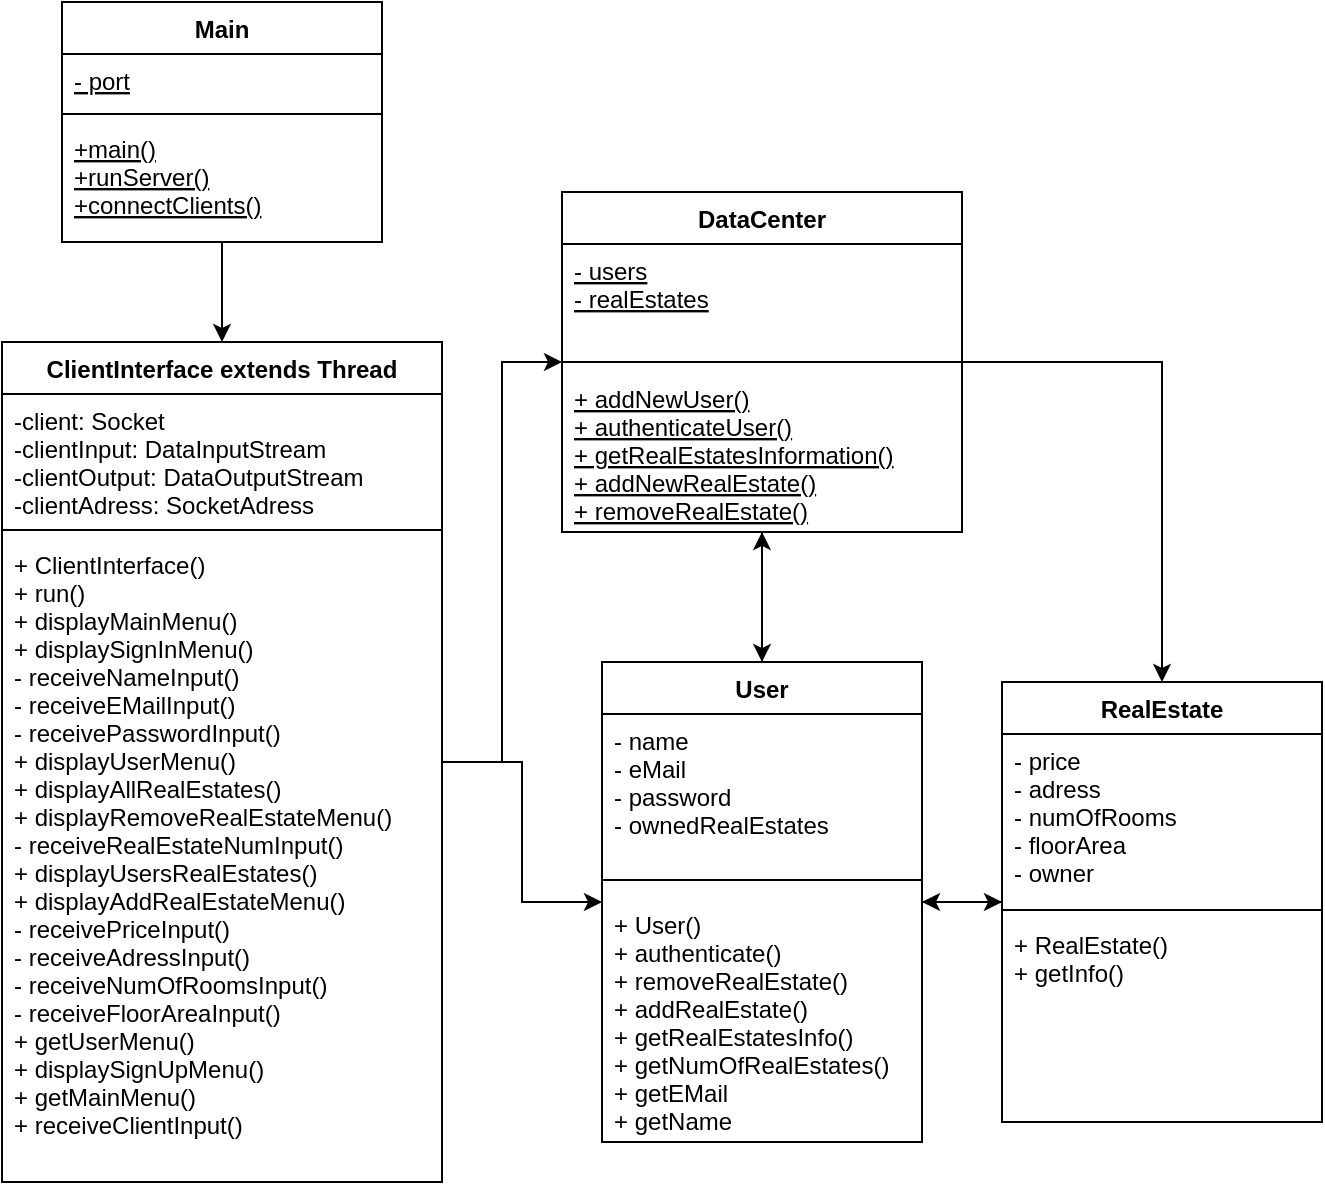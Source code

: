<mxfile version="13.9.9" type="device"><diagram id="7ylTmlViLdBZyy-ratO3" name="Page-1"><mxGraphModel dx="1086" dy="806" grid="1" gridSize="10" guides="1" tooltips="1" connect="1" arrows="1" fold="1" page="1" pageScale="1" pageWidth="850" pageHeight="1100" math="0" shadow="0"><root><mxCell id="0"/><mxCell id="1" parent="0"/><mxCell id="ul5ZDdfMionyKRLc5kxO-14" style="edgeStyle=orthogonalEdgeStyle;rounded=0;orthogonalLoop=1;jettySize=auto;html=1;" parent="1" source="hi_FXAqxv4JR-hP9kOLW-1" target="hi_FXAqxv4JR-hP9kOLW-5" edge="1"><mxGeometry relative="1" as="geometry"/></mxCell><mxCell id="hi_FXAqxv4JR-hP9kOLW-1" value="Main" style="swimlane;fontStyle=1;align=center;verticalAlign=top;childLayout=stackLayout;horizontal=1;startSize=26;horizontalStack=0;resizeParent=1;resizeParentMax=0;resizeLast=0;collapsible=1;marginBottom=0;" parent="1" vertex="1"><mxGeometry x="170" y="370" width="160" height="120" as="geometry"/></mxCell><mxCell id="hi_FXAqxv4JR-hP9kOLW-2" value="- port" style="text;strokeColor=none;fillColor=none;align=left;verticalAlign=top;spacingLeft=4;spacingRight=4;overflow=hidden;rotatable=0;points=[[0,0.5],[1,0.5]];portConstraint=eastwest;fontStyle=4" parent="hi_FXAqxv4JR-hP9kOLW-1" vertex="1"><mxGeometry y="26" width="160" height="26" as="geometry"/></mxCell><mxCell id="hi_FXAqxv4JR-hP9kOLW-3" value="" style="line;strokeWidth=1;fillColor=none;align=left;verticalAlign=middle;spacingTop=-1;spacingLeft=3;spacingRight=3;rotatable=0;labelPosition=right;points=[];portConstraint=eastwest;" parent="hi_FXAqxv4JR-hP9kOLW-1" vertex="1"><mxGeometry y="52" width="160" height="8" as="geometry"/></mxCell><mxCell id="hi_FXAqxv4JR-hP9kOLW-4" value="+main()&#10;+runServer()&#10;+connectClients()&#10;" style="text;strokeColor=none;fillColor=none;align=left;verticalAlign=top;spacingLeft=4;spacingRight=4;overflow=hidden;rotatable=0;points=[[0,0.5],[1,0.5]];portConstraint=eastwest;fontStyle=4" parent="hi_FXAqxv4JR-hP9kOLW-1" vertex="1"><mxGeometry y="60" width="160" height="60" as="geometry"/></mxCell><mxCell id="ul5ZDdfMionyKRLc5kxO-16" style="edgeStyle=orthogonalEdgeStyle;rounded=0;orthogonalLoop=1;jettySize=auto;html=1;" parent="1" source="hi_FXAqxv4JR-hP9kOLW-5" target="hi_FXAqxv4JR-hP9kOLW-13" edge="1"><mxGeometry relative="1" as="geometry"/></mxCell><mxCell id="ul5ZDdfMionyKRLc5kxO-17" style="edgeStyle=orthogonalEdgeStyle;rounded=0;orthogonalLoop=1;jettySize=auto;html=1;" parent="1" source="hi_FXAqxv4JR-hP9kOLW-5" target="hi_FXAqxv4JR-hP9kOLW-9" edge="1"><mxGeometry relative="1" as="geometry"/></mxCell><mxCell id="hi_FXAqxv4JR-hP9kOLW-5" value="ClientInterface extends Thread" style="swimlane;fontStyle=1;align=center;verticalAlign=top;childLayout=stackLayout;horizontal=1;startSize=26;horizontalStack=0;resizeParent=1;resizeParentMax=0;resizeLast=0;collapsible=1;marginBottom=0;" parent="1" vertex="1"><mxGeometry x="140" y="540" width="220" height="420" as="geometry"/></mxCell><mxCell id="hi_FXAqxv4JR-hP9kOLW-6" value="-client: Socket&#10;-clientInput: DataInputStream&#10;-clientOutput: DataOutputStream&#10;-clientAdress: SocketAdress&#10;" style="text;strokeColor=none;fillColor=none;align=left;verticalAlign=top;spacingLeft=4;spacingRight=4;overflow=hidden;rotatable=0;points=[[0,0.5],[1,0.5]];portConstraint=eastwest;" parent="hi_FXAqxv4JR-hP9kOLW-5" vertex="1"><mxGeometry y="26" width="220" height="64" as="geometry"/></mxCell><mxCell id="hi_FXAqxv4JR-hP9kOLW-7" value="" style="line;strokeWidth=1;fillColor=none;align=left;verticalAlign=middle;spacingTop=-1;spacingLeft=3;spacingRight=3;rotatable=0;labelPosition=right;points=[];portConstraint=eastwest;" parent="hi_FXAqxv4JR-hP9kOLW-5" vertex="1"><mxGeometry y="90" width="220" height="8" as="geometry"/></mxCell><mxCell id="hi_FXAqxv4JR-hP9kOLW-8" value="+ ClientInterface()&#10;+ run()&#10;+ displayMainMenu()&#10;+ displaySignInMenu()&#10;- receiveNameInput()&#10;- receiveEMailInput()&#10;- receivePasswordInput()&#10;+ displayUserMenu()&#10;+ displayAllRealEstates()&#10;+ displayRemoveRealEstateMenu()&#10;- receiveRealEstateNumInput()&#10;+ displayUsersRealEstates()&#10;+ displayAddRealEstateMenu()&#10;- receivePriceInput()&#10;- receiveAdressInput()&#10;- receiveNumOfRoomsInput()&#10;- receiveFloorAreaInput()&#10;+ getUserMenu()&#10;+ displaySignUpMenu()&#10;+ getMainMenu()&#10;+ receiveClientInput()&#10;" style="text;strokeColor=none;fillColor=none;align=left;verticalAlign=top;spacingLeft=4;spacingRight=4;overflow=hidden;rotatable=0;points=[[0,0.5],[1,0.5]];portConstraint=eastwest;" parent="hi_FXAqxv4JR-hP9kOLW-5" vertex="1"><mxGeometry y="98" width="220" height="322" as="geometry"/></mxCell><mxCell id="ul5ZDdfMionyKRLc5kxO-18" style="edgeStyle=orthogonalEdgeStyle;rounded=0;orthogonalLoop=1;jettySize=auto;html=1;" parent="1" source="hi_FXAqxv4JR-hP9kOLW-9" target="ul5ZDdfMionyKRLc5kxO-1" edge="1"><mxGeometry relative="1" as="geometry"/></mxCell><mxCell id="ul5ZDdfMionyKRLc5kxO-19" style="edgeStyle=orthogonalEdgeStyle;rounded=0;orthogonalLoop=1;jettySize=auto;html=1;" parent="1" source="hi_FXAqxv4JR-hP9kOLW-9" target="hi_FXAqxv4JR-hP9kOLW-13" edge="1"><mxGeometry relative="1" as="geometry"/></mxCell><mxCell id="hi_FXAqxv4JR-hP9kOLW-9" value="User" style="swimlane;fontStyle=1;align=center;verticalAlign=top;childLayout=stackLayout;horizontal=1;startSize=26;horizontalStack=0;resizeParent=1;resizeParentMax=0;resizeLast=0;collapsible=1;marginBottom=0;" parent="1" vertex="1"><mxGeometry x="440" y="700" width="160" height="240" as="geometry"/></mxCell><mxCell id="hi_FXAqxv4JR-hP9kOLW-10" value="- name&#10;- eMail&#10;- password&#10;- ownedRealEstates&#10;" style="text;strokeColor=none;fillColor=none;align=left;verticalAlign=top;spacingLeft=4;spacingRight=4;overflow=hidden;rotatable=0;points=[[0,0.5],[1,0.5]];portConstraint=eastwest;" parent="hi_FXAqxv4JR-hP9kOLW-9" vertex="1"><mxGeometry y="26" width="160" height="74" as="geometry"/></mxCell><mxCell id="hi_FXAqxv4JR-hP9kOLW-11" value="" style="line;strokeWidth=1;fillColor=none;align=left;verticalAlign=middle;spacingTop=-1;spacingLeft=3;spacingRight=3;rotatable=0;labelPosition=right;points=[];portConstraint=eastwest;" parent="hi_FXAqxv4JR-hP9kOLW-9" vertex="1"><mxGeometry y="100" width="160" height="18" as="geometry"/></mxCell><mxCell id="hi_FXAqxv4JR-hP9kOLW-12" value="+ User()&#10;+ authenticate()&#10;+ removeRealEstate()&#10;+ addRealEstate()&#10;+ getRealEstatesInfo()&#10;+ getNumOfRealEstates()&#10;+ getEMail&#10;+ getName" style="text;strokeColor=none;fillColor=none;align=left;verticalAlign=top;spacingLeft=4;spacingRight=4;overflow=hidden;rotatable=0;points=[[0,0.5],[1,0.5]];portConstraint=eastwest;" parent="hi_FXAqxv4JR-hP9kOLW-9" vertex="1"><mxGeometry y="118" width="160" height="122" as="geometry"/></mxCell><mxCell id="ul5ZDdfMionyKRLc5kxO-22" style="edgeStyle=orthogonalEdgeStyle;rounded=0;orthogonalLoop=1;jettySize=auto;html=1;" parent="1" source="hi_FXAqxv4JR-hP9kOLW-13" target="hi_FXAqxv4JR-hP9kOLW-9" edge="1"><mxGeometry relative="1" as="geometry"/></mxCell><mxCell id="ul5ZDdfMionyKRLc5kxO-23" style="edgeStyle=orthogonalEdgeStyle;rounded=0;orthogonalLoop=1;jettySize=auto;html=1;" parent="1" source="hi_FXAqxv4JR-hP9kOLW-13" target="ul5ZDdfMionyKRLc5kxO-1" edge="1"><mxGeometry relative="1" as="geometry"/></mxCell><mxCell id="hi_FXAqxv4JR-hP9kOLW-13" value="DataCenter" style="swimlane;fontStyle=1;align=center;verticalAlign=top;childLayout=stackLayout;horizontal=1;startSize=26;horizontalStack=0;resizeParent=1;resizeParentMax=0;resizeLast=0;collapsible=1;marginBottom=0;" parent="1" vertex="1"><mxGeometry x="420" y="465" width="200" height="170" as="geometry"/></mxCell><mxCell id="hi_FXAqxv4JR-hP9kOLW-14" value="- users&#10;- realEstates" style="text;strokeColor=none;fillColor=none;align=left;verticalAlign=top;spacingLeft=4;spacingRight=4;overflow=hidden;rotatable=0;points=[[0,0.5],[1,0.5]];portConstraint=eastwest;fontStyle=4" parent="hi_FXAqxv4JR-hP9kOLW-13" vertex="1"><mxGeometry y="26" width="200" height="54" as="geometry"/></mxCell><mxCell id="hi_FXAqxv4JR-hP9kOLW-15" value="" style="line;strokeWidth=1;fillColor=none;align=left;verticalAlign=middle;spacingTop=-1;spacingLeft=3;spacingRight=3;rotatable=0;labelPosition=right;points=[];portConstraint=eastwest;" parent="hi_FXAqxv4JR-hP9kOLW-13" vertex="1"><mxGeometry y="80" width="200" height="10" as="geometry"/></mxCell><mxCell id="hi_FXAqxv4JR-hP9kOLW-16" value="+ addNewUser()&#10;+ authenticateUser()&#10;+ getRealEstatesInformation()&#10;+ addNewRealEstate()&#10;+ removeRealEstate()" style="text;strokeColor=none;fillColor=none;align=left;verticalAlign=top;spacingLeft=4;spacingRight=4;overflow=hidden;rotatable=0;points=[[0,0.5],[1,0.5]];portConstraint=eastwest;fontStyle=4" parent="hi_FXAqxv4JR-hP9kOLW-13" vertex="1"><mxGeometry y="90" width="200" height="80" as="geometry"/></mxCell><mxCell id="ul5ZDdfMionyKRLc5kxO-20" style="edgeStyle=orthogonalEdgeStyle;rounded=0;orthogonalLoop=1;jettySize=auto;html=1;" parent="1" source="ul5ZDdfMionyKRLc5kxO-1" target="hi_FXAqxv4JR-hP9kOLW-9" edge="1"><mxGeometry relative="1" as="geometry"/></mxCell><mxCell id="ul5ZDdfMionyKRLc5kxO-1" value="RealEstate" style="swimlane;fontStyle=1;align=center;verticalAlign=top;childLayout=stackLayout;horizontal=1;startSize=26;horizontalStack=0;resizeParent=1;resizeParentMax=0;resizeLast=0;collapsible=1;marginBottom=0;" parent="1" vertex="1"><mxGeometry x="640" y="710" width="160" height="220" as="geometry"/></mxCell><mxCell id="ul5ZDdfMionyKRLc5kxO-2" value="- price&#10;- adress&#10;- numOfRooms&#10;- floorArea&#10;- owner" style="text;strokeColor=none;fillColor=none;align=left;verticalAlign=top;spacingLeft=4;spacingRight=4;overflow=hidden;rotatable=0;points=[[0,0.5],[1,0.5]];portConstraint=eastwest;fontStyle=0" parent="ul5ZDdfMionyKRLc5kxO-1" vertex="1"><mxGeometry y="26" width="160" height="84" as="geometry"/></mxCell><mxCell id="ul5ZDdfMionyKRLc5kxO-3" value="" style="line;strokeWidth=1;fillColor=none;align=left;verticalAlign=middle;spacingTop=-1;spacingLeft=3;spacingRight=3;rotatable=0;labelPosition=right;points=[];portConstraint=eastwest;" parent="ul5ZDdfMionyKRLc5kxO-1" vertex="1"><mxGeometry y="110" width="160" height="8" as="geometry"/></mxCell><mxCell id="ul5ZDdfMionyKRLc5kxO-4" value="+ RealEstate()&#10;+ getInfo()" style="text;strokeColor=none;fillColor=none;align=left;verticalAlign=top;spacingLeft=4;spacingRight=4;overflow=hidden;rotatable=0;points=[[0,0.5],[1,0.5]];portConstraint=eastwest;" parent="ul5ZDdfMionyKRLc5kxO-1" vertex="1"><mxGeometry y="118" width="160" height="102" as="geometry"/></mxCell></root></mxGraphModel></diagram></mxfile>